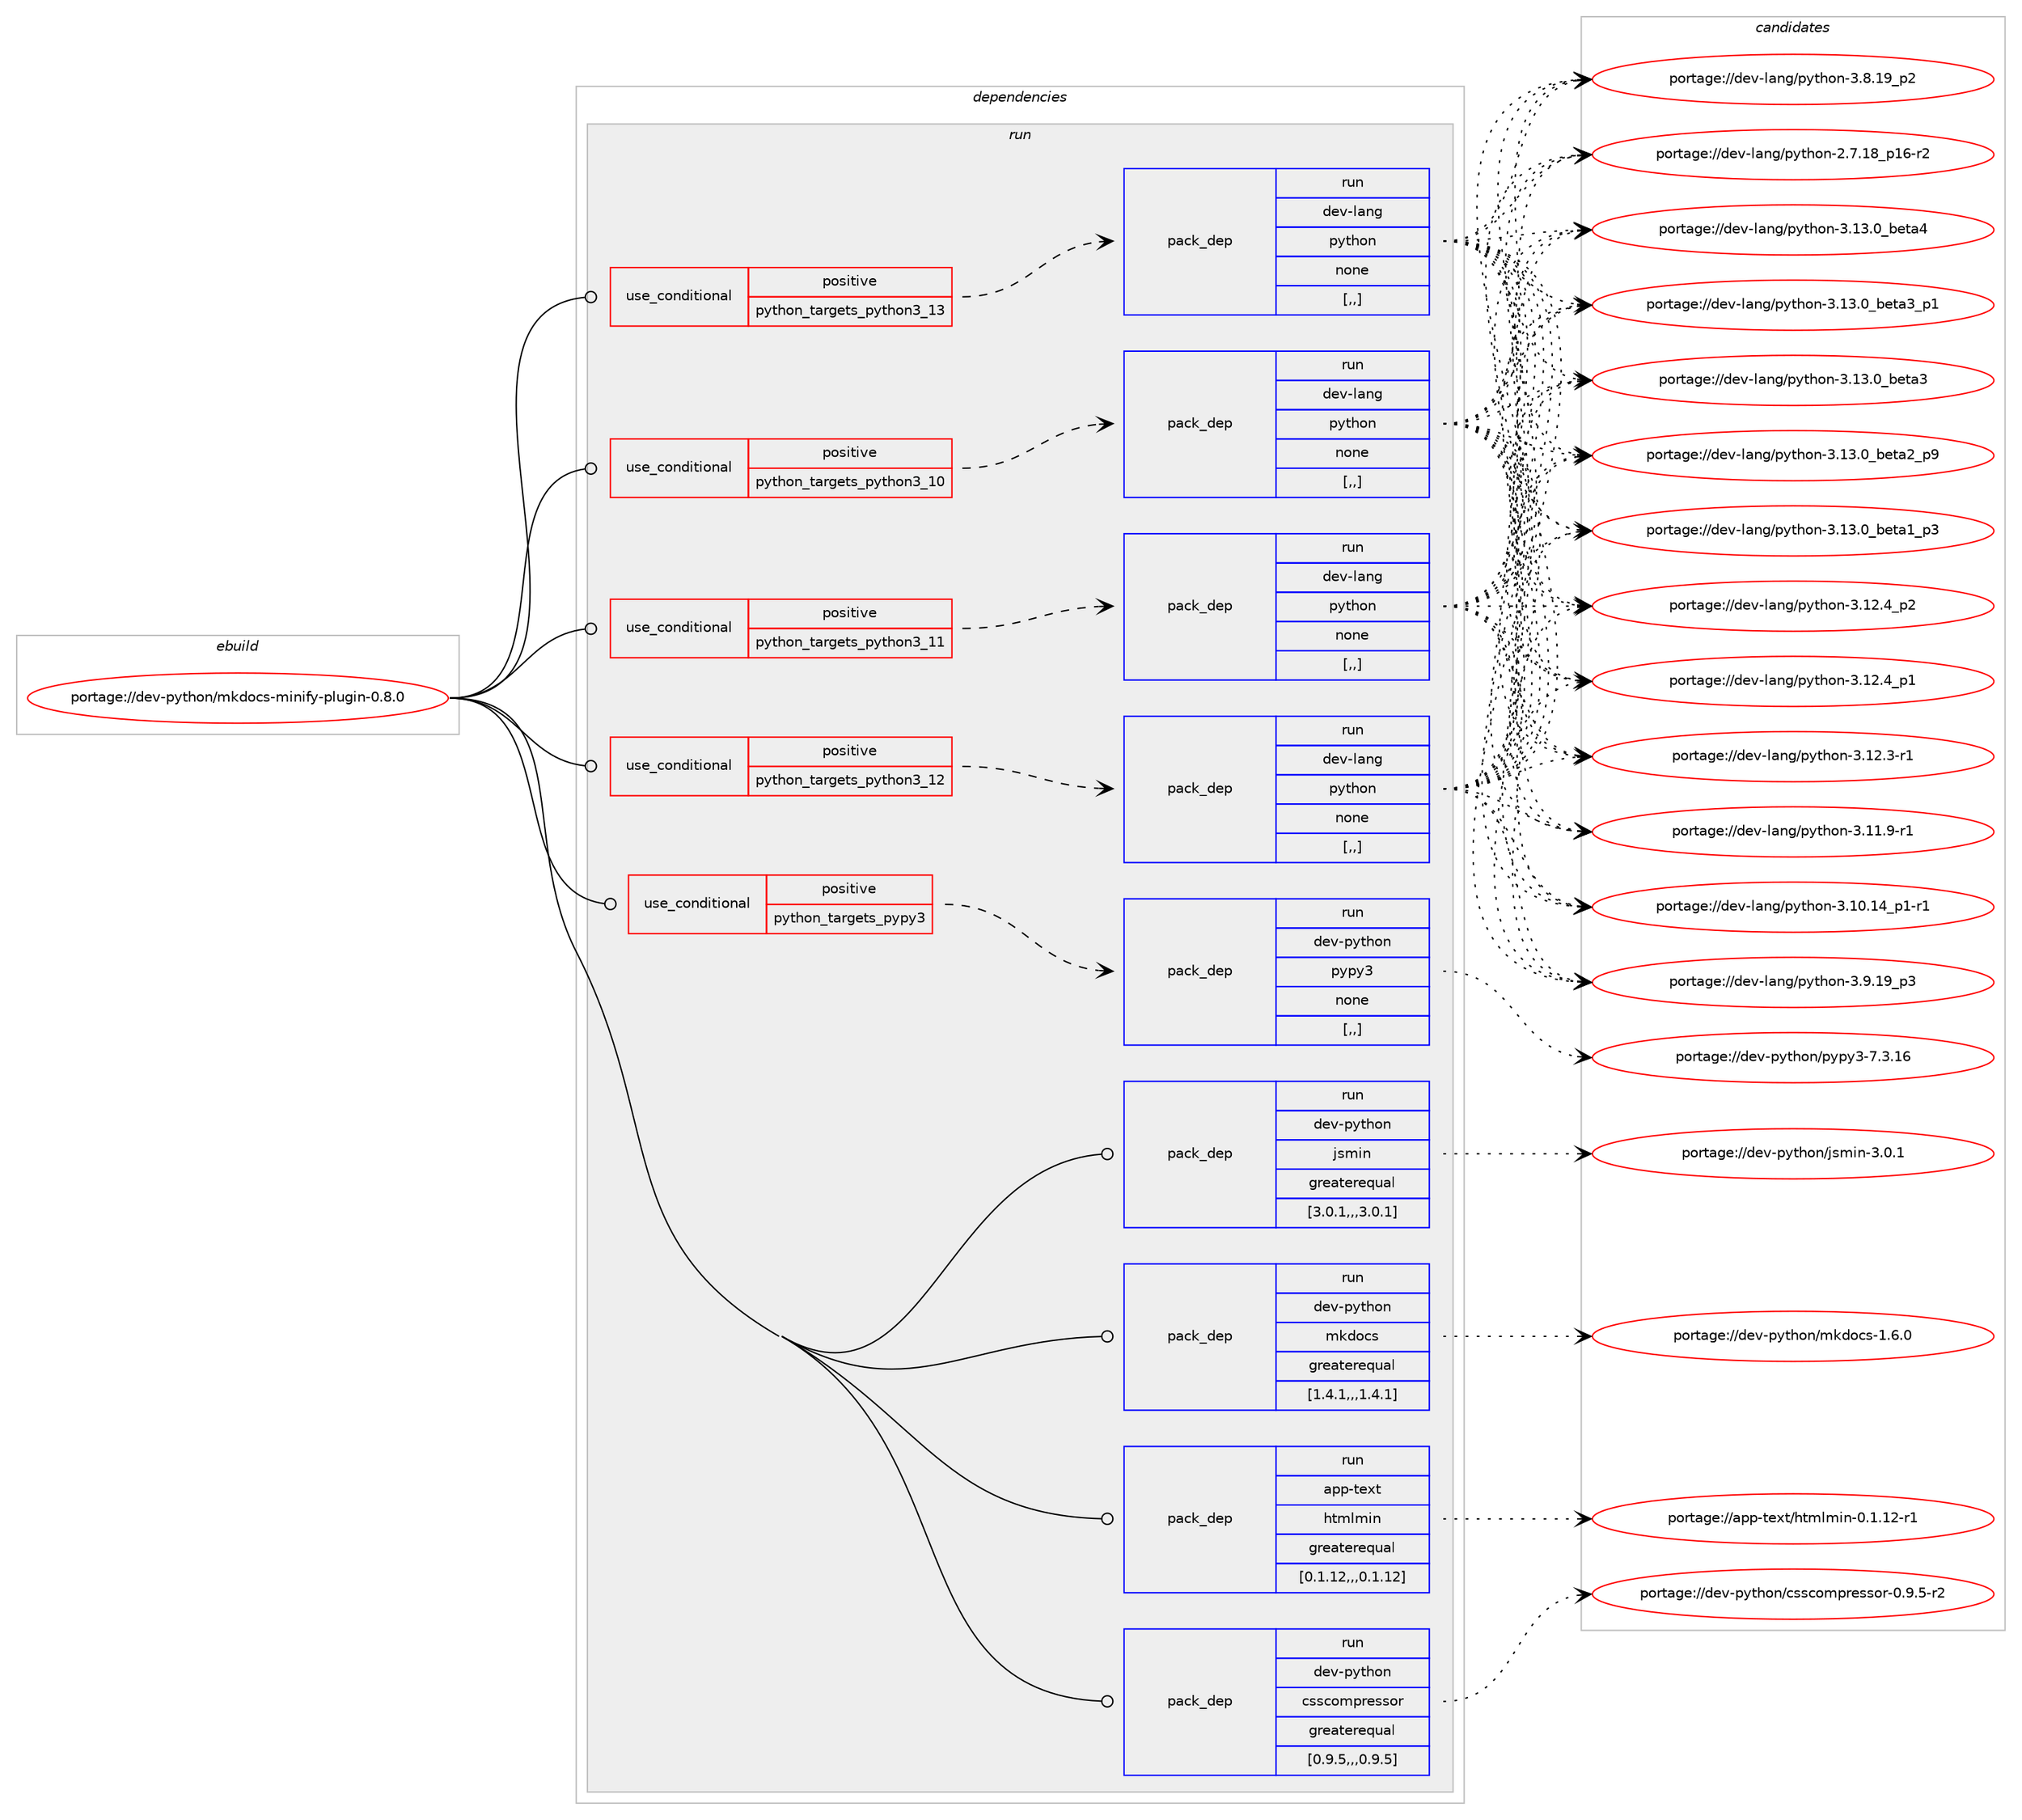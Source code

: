 digraph prolog {

# *************
# Graph options
# *************

newrank=true;
concentrate=true;
compound=true;
graph [rankdir=LR,fontname=Helvetica,fontsize=10,ranksep=1.5];#, ranksep=2.5, nodesep=0.2];
edge  [arrowhead=vee];
node  [fontname=Helvetica,fontsize=10];

# **********
# The ebuild
# **********

subgraph cluster_leftcol {
color=gray;
label=<<i>ebuild</i>>;
id [label="portage://dev-python/mkdocs-minify-plugin-0.8.0", color=red, width=4, href="../dev-python/mkdocs-minify-plugin-0.8.0.svg"];
}

# ****************
# The dependencies
# ****************

subgraph cluster_midcol {
color=gray;
label=<<i>dependencies</i>>;
subgraph cluster_compile {
fillcolor="#eeeeee";
style=filled;
label=<<i>compile</i>>;
}
subgraph cluster_compileandrun {
fillcolor="#eeeeee";
style=filled;
label=<<i>compile and run</i>>;
}
subgraph cluster_run {
fillcolor="#eeeeee";
style=filled;
label=<<i>run</i>>;
subgraph cond35007 {
dependency151866 [label=<<TABLE BORDER="0" CELLBORDER="1" CELLSPACING="0" CELLPADDING="4"><TR><TD ROWSPAN="3" CELLPADDING="10">use_conditional</TD></TR><TR><TD>positive</TD></TR><TR><TD>python_targets_pypy3</TD></TR></TABLE>>, shape=none, color=red];
subgraph pack115609 {
dependency151867 [label=<<TABLE BORDER="0" CELLBORDER="1" CELLSPACING="0" CELLPADDING="4" WIDTH="220"><TR><TD ROWSPAN="6" CELLPADDING="30">pack_dep</TD></TR><TR><TD WIDTH="110">run</TD></TR><TR><TD>dev-python</TD></TR><TR><TD>pypy3</TD></TR><TR><TD>none</TD></TR><TR><TD>[,,]</TD></TR></TABLE>>, shape=none, color=blue];
}
dependency151866:e -> dependency151867:w [weight=20,style="dashed",arrowhead="vee"];
}
id:e -> dependency151866:w [weight=20,style="solid",arrowhead="odot"];
subgraph cond35008 {
dependency151868 [label=<<TABLE BORDER="0" CELLBORDER="1" CELLSPACING="0" CELLPADDING="4"><TR><TD ROWSPAN="3" CELLPADDING="10">use_conditional</TD></TR><TR><TD>positive</TD></TR><TR><TD>python_targets_python3_10</TD></TR></TABLE>>, shape=none, color=red];
subgraph pack115610 {
dependency151869 [label=<<TABLE BORDER="0" CELLBORDER="1" CELLSPACING="0" CELLPADDING="4" WIDTH="220"><TR><TD ROWSPAN="6" CELLPADDING="30">pack_dep</TD></TR><TR><TD WIDTH="110">run</TD></TR><TR><TD>dev-lang</TD></TR><TR><TD>python</TD></TR><TR><TD>none</TD></TR><TR><TD>[,,]</TD></TR></TABLE>>, shape=none, color=blue];
}
dependency151868:e -> dependency151869:w [weight=20,style="dashed",arrowhead="vee"];
}
id:e -> dependency151868:w [weight=20,style="solid",arrowhead="odot"];
subgraph cond35009 {
dependency151870 [label=<<TABLE BORDER="0" CELLBORDER="1" CELLSPACING="0" CELLPADDING="4"><TR><TD ROWSPAN="3" CELLPADDING="10">use_conditional</TD></TR><TR><TD>positive</TD></TR><TR><TD>python_targets_python3_11</TD></TR></TABLE>>, shape=none, color=red];
subgraph pack115611 {
dependency151871 [label=<<TABLE BORDER="0" CELLBORDER="1" CELLSPACING="0" CELLPADDING="4" WIDTH="220"><TR><TD ROWSPAN="6" CELLPADDING="30">pack_dep</TD></TR><TR><TD WIDTH="110">run</TD></TR><TR><TD>dev-lang</TD></TR><TR><TD>python</TD></TR><TR><TD>none</TD></TR><TR><TD>[,,]</TD></TR></TABLE>>, shape=none, color=blue];
}
dependency151870:e -> dependency151871:w [weight=20,style="dashed",arrowhead="vee"];
}
id:e -> dependency151870:w [weight=20,style="solid",arrowhead="odot"];
subgraph cond35010 {
dependency151872 [label=<<TABLE BORDER="0" CELLBORDER="1" CELLSPACING="0" CELLPADDING="4"><TR><TD ROWSPAN="3" CELLPADDING="10">use_conditional</TD></TR><TR><TD>positive</TD></TR><TR><TD>python_targets_python3_12</TD></TR></TABLE>>, shape=none, color=red];
subgraph pack115612 {
dependency151873 [label=<<TABLE BORDER="0" CELLBORDER="1" CELLSPACING="0" CELLPADDING="4" WIDTH="220"><TR><TD ROWSPAN="6" CELLPADDING="30">pack_dep</TD></TR><TR><TD WIDTH="110">run</TD></TR><TR><TD>dev-lang</TD></TR><TR><TD>python</TD></TR><TR><TD>none</TD></TR><TR><TD>[,,]</TD></TR></TABLE>>, shape=none, color=blue];
}
dependency151872:e -> dependency151873:w [weight=20,style="dashed",arrowhead="vee"];
}
id:e -> dependency151872:w [weight=20,style="solid",arrowhead="odot"];
subgraph cond35011 {
dependency151874 [label=<<TABLE BORDER="0" CELLBORDER="1" CELLSPACING="0" CELLPADDING="4"><TR><TD ROWSPAN="3" CELLPADDING="10">use_conditional</TD></TR><TR><TD>positive</TD></TR><TR><TD>python_targets_python3_13</TD></TR></TABLE>>, shape=none, color=red];
subgraph pack115613 {
dependency151875 [label=<<TABLE BORDER="0" CELLBORDER="1" CELLSPACING="0" CELLPADDING="4" WIDTH="220"><TR><TD ROWSPAN="6" CELLPADDING="30">pack_dep</TD></TR><TR><TD WIDTH="110">run</TD></TR><TR><TD>dev-lang</TD></TR><TR><TD>python</TD></TR><TR><TD>none</TD></TR><TR><TD>[,,]</TD></TR></TABLE>>, shape=none, color=blue];
}
dependency151874:e -> dependency151875:w [weight=20,style="dashed",arrowhead="vee"];
}
id:e -> dependency151874:w [weight=20,style="solid",arrowhead="odot"];
subgraph pack115614 {
dependency151876 [label=<<TABLE BORDER="0" CELLBORDER="1" CELLSPACING="0" CELLPADDING="4" WIDTH="220"><TR><TD ROWSPAN="6" CELLPADDING="30">pack_dep</TD></TR><TR><TD WIDTH="110">run</TD></TR><TR><TD>app-text</TD></TR><TR><TD>htmlmin</TD></TR><TR><TD>greaterequal</TD></TR><TR><TD>[0.1.12,,,0.1.12]</TD></TR></TABLE>>, shape=none, color=blue];
}
id:e -> dependency151876:w [weight=20,style="solid",arrowhead="odot"];
subgraph pack115615 {
dependency151877 [label=<<TABLE BORDER="0" CELLBORDER="1" CELLSPACING="0" CELLPADDING="4" WIDTH="220"><TR><TD ROWSPAN="6" CELLPADDING="30">pack_dep</TD></TR><TR><TD WIDTH="110">run</TD></TR><TR><TD>dev-python</TD></TR><TR><TD>csscompressor</TD></TR><TR><TD>greaterequal</TD></TR><TR><TD>[0.9.5,,,0.9.5]</TD></TR></TABLE>>, shape=none, color=blue];
}
id:e -> dependency151877:w [weight=20,style="solid",arrowhead="odot"];
subgraph pack115616 {
dependency151878 [label=<<TABLE BORDER="0" CELLBORDER="1" CELLSPACING="0" CELLPADDING="4" WIDTH="220"><TR><TD ROWSPAN="6" CELLPADDING="30">pack_dep</TD></TR><TR><TD WIDTH="110">run</TD></TR><TR><TD>dev-python</TD></TR><TR><TD>jsmin</TD></TR><TR><TD>greaterequal</TD></TR><TR><TD>[3.0.1,,,3.0.1]</TD></TR></TABLE>>, shape=none, color=blue];
}
id:e -> dependency151878:w [weight=20,style="solid",arrowhead="odot"];
subgraph pack115617 {
dependency151879 [label=<<TABLE BORDER="0" CELLBORDER="1" CELLSPACING="0" CELLPADDING="4" WIDTH="220"><TR><TD ROWSPAN="6" CELLPADDING="30">pack_dep</TD></TR><TR><TD WIDTH="110">run</TD></TR><TR><TD>dev-python</TD></TR><TR><TD>mkdocs</TD></TR><TR><TD>greaterequal</TD></TR><TR><TD>[1.4.1,,,1.4.1]</TD></TR></TABLE>>, shape=none, color=blue];
}
id:e -> dependency151879:w [weight=20,style="solid",arrowhead="odot"];
}
}

# **************
# The candidates
# **************

subgraph cluster_choices {
rank=same;
color=gray;
label=<<i>candidates</i>>;

subgraph choice115609 {
color=black;
nodesep=1;
choice10010111845112121116104111110471121211121215145554651464954 [label="portage://dev-python/pypy3-7.3.16", color=red, width=4,href="../dev-python/pypy3-7.3.16.svg"];
dependency151867:e -> choice10010111845112121116104111110471121211121215145554651464954:w [style=dotted,weight="100"];
}
subgraph choice115610 {
color=black;
nodesep=1;
choice1001011184510897110103471121211161041111104551464951464895981011169752 [label="portage://dev-lang/python-3.13.0_beta4", color=red, width=4,href="../dev-lang/python-3.13.0_beta4.svg"];
choice10010111845108971101034711212111610411111045514649514648959810111697519511249 [label="portage://dev-lang/python-3.13.0_beta3_p1", color=red, width=4,href="../dev-lang/python-3.13.0_beta3_p1.svg"];
choice1001011184510897110103471121211161041111104551464951464895981011169751 [label="portage://dev-lang/python-3.13.0_beta3", color=red, width=4,href="../dev-lang/python-3.13.0_beta3.svg"];
choice10010111845108971101034711212111610411111045514649514648959810111697509511257 [label="portage://dev-lang/python-3.13.0_beta2_p9", color=red, width=4,href="../dev-lang/python-3.13.0_beta2_p9.svg"];
choice10010111845108971101034711212111610411111045514649514648959810111697499511251 [label="portage://dev-lang/python-3.13.0_beta1_p3", color=red, width=4,href="../dev-lang/python-3.13.0_beta1_p3.svg"];
choice100101118451089711010347112121116104111110455146495046529511250 [label="portage://dev-lang/python-3.12.4_p2", color=red, width=4,href="../dev-lang/python-3.12.4_p2.svg"];
choice100101118451089711010347112121116104111110455146495046529511249 [label="portage://dev-lang/python-3.12.4_p1", color=red, width=4,href="../dev-lang/python-3.12.4_p1.svg"];
choice100101118451089711010347112121116104111110455146495046514511449 [label="portage://dev-lang/python-3.12.3-r1", color=red, width=4,href="../dev-lang/python-3.12.3-r1.svg"];
choice100101118451089711010347112121116104111110455146494946574511449 [label="portage://dev-lang/python-3.11.9-r1", color=red, width=4,href="../dev-lang/python-3.11.9-r1.svg"];
choice100101118451089711010347112121116104111110455146494846495295112494511449 [label="portage://dev-lang/python-3.10.14_p1-r1", color=red, width=4,href="../dev-lang/python-3.10.14_p1-r1.svg"];
choice100101118451089711010347112121116104111110455146574649579511251 [label="portage://dev-lang/python-3.9.19_p3", color=red, width=4,href="../dev-lang/python-3.9.19_p3.svg"];
choice100101118451089711010347112121116104111110455146564649579511250 [label="portage://dev-lang/python-3.8.19_p2", color=red, width=4,href="../dev-lang/python-3.8.19_p2.svg"];
choice100101118451089711010347112121116104111110455046554649569511249544511450 [label="portage://dev-lang/python-2.7.18_p16-r2", color=red, width=4,href="../dev-lang/python-2.7.18_p16-r2.svg"];
dependency151869:e -> choice1001011184510897110103471121211161041111104551464951464895981011169752:w [style=dotted,weight="100"];
dependency151869:e -> choice10010111845108971101034711212111610411111045514649514648959810111697519511249:w [style=dotted,weight="100"];
dependency151869:e -> choice1001011184510897110103471121211161041111104551464951464895981011169751:w [style=dotted,weight="100"];
dependency151869:e -> choice10010111845108971101034711212111610411111045514649514648959810111697509511257:w [style=dotted,weight="100"];
dependency151869:e -> choice10010111845108971101034711212111610411111045514649514648959810111697499511251:w [style=dotted,weight="100"];
dependency151869:e -> choice100101118451089711010347112121116104111110455146495046529511250:w [style=dotted,weight="100"];
dependency151869:e -> choice100101118451089711010347112121116104111110455146495046529511249:w [style=dotted,weight="100"];
dependency151869:e -> choice100101118451089711010347112121116104111110455146495046514511449:w [style=dotted,weight="100"];
dependency151869:e -> choice100101118451089711010347112121116104111110455146494946574511449:w [style=dotted,weight="100"];
dependency151869:e -> choice100101118451089711010347112121116104111110455146494846495295112494511449:w [style=dotted,weight="100"];
dependency151869:e -> choice100101118451089711010347112121116104111110455146574649579511251:w [style=dotted,weight="100"];
dependency151869:e -> choice100101118451089711010347112121116104111110455146564649579511250:w [style=dotted,weight="100"];
dependency151869:e -> choice100101118451089711010347112121116104111110455046554649569511249544511450:w [style=dotted,weight="100"];
}
subgraph choice115611 {
color=black;
nodesep=1;
choice1001011184510897110103471121211161041111104551464951464895981011169752 [label="portage://dev-lang/python-3.13.0_beta4", color=red, width=4,href="../dev-lang/python-3.13.0_beta4.svg"];
choice10010111845108971101034711212111610411111045514649514648959810111697519511249 [label="portage://dev-lang/python-3.13.0_beta3_p1", color=red, width=4,href="../dev-lang/python-3.13.0_beta3_p1.svg"];
choice1001011184510897110103471121211161041111104551464951464895981011169751 [label="portage://dev-lang/python-3.13.0_beta3", color=red, width=4,href="../dev-lang/python-3.13.0_beta3.svg"];
choice10010111845108971101034711212111610411111045514649514648959810111697509511257 [label="portage://dev-lang/python-3.13.0_beta2_p9", color=red, width=4,href="../dev-lang/python-3.13.0_beta2_p9.svg"];
choice10010111845108971101034711212111610411111045514649514648959810111697499511251 [label="portage://dev-lang/python-3.13.0_beta1_p3", color=red, width=4,href="../dev-lang/python-3.13.0_beta1_p3.svg"];
choice100101118451089711010347112121116104111110455146495046529511250 [label="portage://dev-lang/python-3.12.4_p2", color=red, width=4,href="../dev-lang/python-3.12.4_p2.svg"];
choice100101118451089711010347112121116104111110455146495046529511249 [label="portage://dev-lang/python-3.12.4_p1", color=red, width=4,href="../dev-lang/python-3.12.4_p1.svg"];
choice100101118451089711010347112121116104111110455146495046514511449 [label="portage://dev-lang/python-3.12.3-r1", color=red, width=4,href="../dev-lang/python-3.12.3-r1.svg"];
choice100101118451089711010347112121116104111110455146494946574511449 [label="portage://dev-lang/python-3.11.9-r1", color=red, width=4,href="../dev-lang/python-3.11.9-r1.svg"];
choice100101118451089711010347112121116104111110455146494846495295112494511449 [label="portage://dev-lang/python-3.10.14_p1-r1", color=red, width=4,href="../dev-lang/python-3.10.14_p1-r1.svg"];
choice100101118451089711010347112121116104111110455146574649579511251 [label="portage://dev-lang/python-3.9.19_p3", color=red, width=4,href="../dev-lang/python-3.9.19_p3.svg"];
choice100101118451089711010347112121116104111110455146564649579511250 [label="portage://dev-lang/python-3.8.19_p2", color=red, width=4,href="../dev-lang/python-3.8.19_p2.svg"];
choice100101118451089711010347112121116104111110455046554649569511249544511450 [label="portage://dev-lang/python-2.7.18_p16-r2", color=red, width=4,href="../dev-lang/python-2.7.18_p16-r2.svg"];
dependency151871:e -> choice1001011184510897110103471121211161041111104551464951464895981011169752:w [style=dotted,weight="100"];
dependency151871:e -> choice10010111845108971101034711212111610411111045514649514648959810111697519511249:w [style=dotted,weight="100"];
dependency151871:e -> choice1001011184510897110103471121211161041111104551464951464895981011169751:w [style=dotted,weight="100"];
dependency151871:e -> choice10010111845108971101034711212111610411111045514649514648959810111697509511257:w [style=dotted,weight="100"];
dependency151871:e -> choice10010111845108971101034711212111610411111045514649514648959810111697499511251:w [style=dotted,weight="100"];
dependency151871:e -> choice100101118451089711010347112121116104111110455146495046529511250:w [style=dotted,weight="100"];
dependency151871:e -> choice100101118451089711010347112121116104111110455146495046529511249:w [style=dotted,weight="100"];
dependency151871:e -> choice100101118451089711010347112121116104111110455146495046514511449:w [style=dotted,weight="100"];
dependency151871:e -> choice100101118451089711010347112121116104111110455146494946574511449:w [style=dotted,weight="100"];
dependency151871:e -> choice100101118451089711010347112121116104111110455146494846495295112494511449:w [style=dotted,weight="100"];
dependency151871:e -> choice100101118451089711010347112121116104111110455146574649579511251:w [style=dotted,weight="100"];
dependency151871:e -> choice100101118451089711010347112121116104111110455146564649579511250:w [style=dotted,weight="100"];
dependency151871:e -> choice100101118451089711010347112121116104111110455046554649569511249544511450:w [style=dotted,weight="100"];
}
subgraph choice115612 {
color=black;
nodesep=1;
choice1001011184510897110103471121211161041111104551464951464895981011169752 [label="portage://dev-lang/python-3.13.0_beta4", color=red, width=4,href="../dev-lang/python-3.13.0_beta4.svg"];
choice10010111845108971101034711212111610411111045514649514648959810111697519511249 [label="portage://dev-lang/python-3.13.0_beta3_p1", color=red, width=4,href="../dev-lang/python-3.13.0_beta3_p1.svg"];
choice1001011184510897110103471121211161041111104551464951464895981011169751 [label="portage://dev-lang/python-3.13.0_beta3", color=red, width=4,href="../dev-lang/python-3.13.0_beta3.svg"];
choice10010111845108971101034711212111610411111045514649514648959810111697509511257 [label="portage://dev-lang/python-3.13.0_beta2_p9", color=red, width=4,href="../dev-lang/python-3.13.0_beta2_p9.svg"];
choice10010111845108971101034711212111610411111045514649514648959810111697499511251 [label="portage://dev-lang/python-3.13.0_beta1_p3", color=red, width=4,href="../dev-lang/python-3.13.0_beta1_p3.svg"];
choice100101118451089711010347112121116104111110455146495046529511250 [label="portage://dev-lang/python-3.12.4_p2", color=red, width=4,href="../dev-lang/python-3.12.4_p2.svg"];
choice100101118451089711010347112121116104111110455146495046529511249 [label="portage://dev-lang/python-3.12.4_p1", color=red, width=4,href="../dev-lang/python-3.12.4_p1.svg"];
choice100101118451089711010347112121116104111110455146495046514511449 [label="portage://dev-lang/python-3.12.3-r1", color=red, width=4,href="../dev-lang/python-3.12.3-r1.svg"];
choice100101118451089711010347112121116104111110455146494946574511449 [label="portage://dev-lang/python-3.11.9-r1", color=red, width=4,href="../dev-lang/python-3.11.9-r1.svg"];
choice100101118451089711010347112121116104111110455146494846495295112494511449 [label="portage://dev-lang/python-3.10.14_p1-r1", color=red, width=4,href="../dev-lang/python-3.10.14_p1-r1.svg"];
choice100101118451089711010347112121116104111110455146574649579511251 [label="portage://dev-lang/python-3.9.19_p3", color=red, width=4,href="../dev-lang/python-3.9.19_p3.svg"];
choice100101118451089711010347112121116104111110455146564649579511250 [label="portage://dev-lang/python-3.8.19_p2", color=red, width=4,href="../dev-lang/python-3.8.19_p2.svg"];
choice100101118451089711010347112121116104111110455046554649569511249544511450 [label="portage://dev-lang/python-2.7.18_p16-r2", color=red, width=4,href="../dev-lang/python-2.7.18_p16-r2.svg"];
dependency151873:e -> choice1001011184510897110103471121211161041111104551464951464895981011169752:w [style=dotted,weight="100"];
dependency151873:e -> choice10010111845108971101034711212111610411111045514649514648959810111697519511249:w [style=dotted,weight="100"];
dependency151873:e -> choice1001011184510897110103471121211161041111104551464951464895981011169751:w [style=dotted,weight="100"];
dependency151873:e -> choice10010111845108971101034711212111610411111045514649514648959810111697509511257:w [style=dotted,weight="100"];
dependency151873:e -> choice10010111845108971101034711212111610411111045514649514648959810111697499511251:w [style=dotted,weight="100"];
dependency151873:e -> choice100101118451089711010347112121116104111110455146495046529511250:w [style=dotted,weight="100"];
dependency151873:e -> choice100101118451089711010347112121116104111110455146495046529511249:w [style=dotted,weight="100"];
dependency151873:e -> choice100101118451089711010347112121116104111110455146495046514511449:w [style=dotted,weight="100"];
dependency151873:e -> choice100101118451089711010347112121116104111110455146494946574511449:w [style=dotted,weight="100"];
dependency151873:e -> choice100101118451089711010347112121116104111110455146494846495295112494511449:w [style=dotted,weight="100"];
dependency151873:e -> choice100101118451089711010347112121116104111110455146574649579511251:w [style=dotted,weight="100"];
dependency151873:e -> choice100101118451089711010347112121116104111110455146564649579511250:w [style=dotted,weight="100"];
dependency151873:e -> choice100101118451089711010347112121116104111110455046554649569511249544511450:w [style=dotted,weight="100"];
}
subgraph choice115613 {
color=black;
nodesep=1;
choice1001011184510897110103471121211161041111104551464951464895981011169752 [label="portage://dev-lang/python-3.13.0_beta4", color=red, width=4,href="../dev-lang/python-3.13.0_beta4.svg"];
choice10010111845108971101034711212111610411111045514649514648959810111697519511249 [label="portage://dev-lang/python-3.13.0_beta3_p1", color=red, width=4,href="../dev-lang/python-3.13.0_beta3_p1.svg"];
choice1001011184510897110103471121211161041111104551464951464895981011169751 [label="portage://dev-lang/python-3.13.0_beta3", color=red, width=4,href="../dev-lang/python-3.13.0_beta3.svg"];
choice10010111845108971101034711212111610411111045514649514648959810111697509511257 [label="portage://dev-lang/python-3.13.0_beta2_p9", color=red, width=4,href="../dev-lang/python-3.13.0_beta2_p9.svg"];
choice10010111845108971101034711212111610411111045514649514648959810111697499511251 [label="portage://dev-lang/python-3.13.0_beta1_p3", color=red, width=4,href="../dev-lang/python-3.13.0_beta1_p3.svg"];
choice100101118451089711010347112121116104111110455146495046529511250 [label="portage://dev-lang/python-3.12.4_p2", color=red, width=4,href="../dev-lang/python-3.12.4_p2.svg"];
choice100101118451089711010347112121116104111110455146495046529511249 [label="portage://dev-lang/python-3.12.4_p1", color=red, width=4,href="../dev-lang/python-3.12.4_p1.svg"];
choice100101118451089711010347112121116104111110455146495046514511449 [label="portage://dev-lang/python-3.12.3-r1", color=red, width=4,href="../dev-lang/python-3.12.3-r1.svg"];
choice100101118451089711010347112121116104111110455146494946574511449 [label="portage://dev-lang/python-3.11.9-r1", color=red, width=4,href="../dev-lang/python-3.11.9-r1.svg"];
choice100101118451089711010347112121116104111110455146494846495295112494511449 [label="portage://dev-lang/python-3.10.14_p1-r1", color=red, width=4,href="../dev-lang/python-3.10.14_p1-r1.svg"];
choice100101118451089711010347112121116104111110455146574649579511251 [label="portage://dev-lang/python-3.9.19_p3", color=red, width=4,href="../dev-lang/python-3.9.19_p3.svg"];
choice100101118451089711010347112121116104111110455146564649579511250 [label="portage://dev-lang/python-3.8.19_p2", color=red, width=4,href="../dev-lang/python-3.8.19_p2.svg"];
choice100101118451089711010347112121116104111110455046554649569511249544511450 [label="portage://dev-lang/python-2.7.18_p16-r2", color=red, width=4,href="../dev-lang/python-2.7.18_p16-r2.svg"];
dependency151875:e -> choice1001011184510897110103471121211161041111104551464951464895981011169752:w [style=dotted,weight="100"];
dependency151875:e -> choice10010111845108971101034711212111610411111045514649514648959810111697519511249:w [style=dotted,weight="100"];
dependency151875:e -> choice1001011184510897110103471121211161041111104551464951464895981011169751:w [style=dotted,weight="100"];
dependency151875:e -> choice10010111845108971101034711212111610411111045514649514648959810111697509511257:w [style=dotted,weight="100"];
dependency151875:e -> choice10010111845108971101034711212111610411111045514649514648959810111697499511251:w [style=dotted,weight="100"];
dependency151875:e -> choice100101118451089711010347112121116104111110455146495046529511250:w [style=dotted,weight="100"];
dependency151875:e -> choice100101118451089711010347112121116104111110455146495046529511249:w [style=dotted,weight="100"];
dependency151875:e -> choice100101118451089711010347112121116104111110455146495046514511449:w [style=dotted,weight="100"];
dependency151875:e -> choice100101118451089711010347112121116104111110455146494946574511449:w [style=dotted,weight="100"];
dependency151875:e -> choice100101118451089711010347112121116104111110455146494846495295112494511449:w [style=dotted,weight="100"];
dependency151875:e -> choice100101118451089711010347112121116104111110455146574649579511251:w [style=dotted,weight="100"];
dependency151875:e -> choice100101118451089711010347112121116104111110455146564649579511250:w [style=dotted,weight="100"];
dependency151875:e -> choice100101118451089711010347112121116104111110455046554649569511249544511450:w [style=dotted,weight="100"];
}
subgraph choice115614 {
color=black;
nodesep=1;
choice971121124511610112011647104116109108109105110454846494649504511449 [label="portage://app-text/htmlmin-0.1.12-r1", color=red, width=4,href="../app-text/htmlmin-0.1.12-r1.svg"];
dependency151876:e -> choice971121124511610112011647104116109108109105110454846494649504511449:w [style=dotted,weight="100"];
}
subgraph choice115615 {
color=black;
nodesep=1;
choice100101118451121211161041111104799115115991111091121141011151151111144548465746534511450 [label="portage://dev-python/csscompressor-0.9.5-r2", color=red, width=4,href="../dev-python/csscompressor-0.9.5-r2.svg"];
dependency151877:e -> choice100101118451121211161041111104799115115991111091121141011151151111144548465746534511450:w [style=dotted,weight="100"];
}
subgraph choice115616 {
color=black;
nodesep=1;
choice1001011184511212111610411111047106115109105110455146484649 [label="portage://dev-python/jsmin-3.0.1", color=red, width=4,href="../dev-python/jsmin-3.0.1.svg"];
dependency151878:e -> choice1001011184511212111610411111047106115109105110455146484649:w [style=dotted,weight="100"];
}
subgraph choice115617 {
color=black;
nodesep=1;
choice100101118451121211161041111104710910710011199115454946544648 [label="portage://dev-python/mkdocs-1.6.0", color=red, width=4,href="../dev-python/mkdocs-1.6.0.svg"];
dependency151879:e -> choice100101118451121211161041111104710910710011199115454946544648:w [style=dotted,weight="100"];
}
}

}
